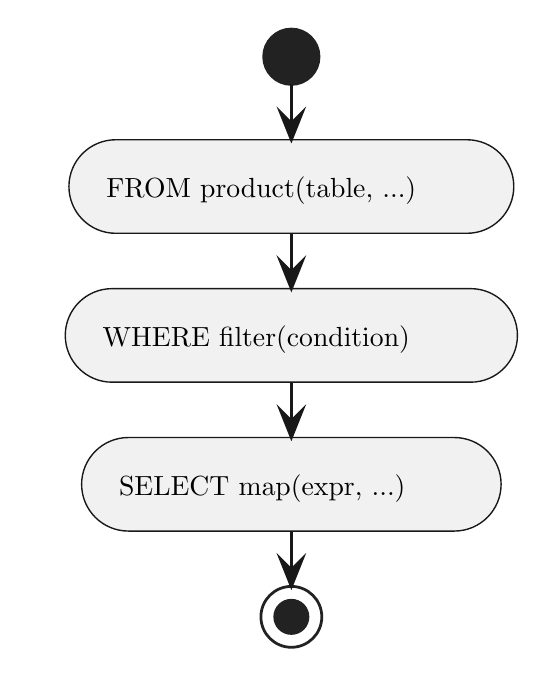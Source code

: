 % generated by Plantuml 1.202.6       
\definecolor{plantucolor0000}{RGB}{34,34,34}
\definecolor{plantucolor0001}{RGB}{241,241,241}
\definecolor{plantucolor0002}{RGB}{24,24,24}
\definecolor{plantucolor0003}{RGB}{0,0,0}
\begin{tikzpicture}[yscale=-1
,pstyle0/.style={color=plantucolor0000,fill=plantucolor0000,line width=1.0pt}
,pstyle1/.style={color=plantucolor0002,fill=plantucolor0001,line width=0.5pt}
,pstyle3/.style={color=plantucolor0002,line width=1.0pt}
,pstyle4/.style={color=plantucolor0002,fill=plantucolor0002,line width=1.0pt}
]
\draw[pstyle0] (92.698pt,20pt) ellipse (10pt and 10pt);
\draw[pstyle1] (12.324pt,66.899pt) arc (180:270:16.899pt) -- (29.224pt,50pt) -- (156.172pt,50pt) arc (270:360:16.899pt) -- (173.071pt,66.899pt) -- (173.071pt,66.899pt) arc (0:90:16.899pt) -- (156.172pt,83.799pt) -- (29.224pt,83.799pt) arc (90:180:16.899pt) -- (12.324pt,66.899pt) -- cycle;
\node at (22.324pt,60pt)[below right,color=black]{ FROM product(table, ...)};
\draw[pstyle1] (11pt,120.698pt) arc (180:270:16.899pt) -- (27.899pt,103.799pt) -- (157.496pt,103.799pt) arc (270:360:16.899pt) -- (174.395pt,120.698pt) -- (174.395pt,120.698pt) arc (0:90:16.899pt) -- (157.496pt,137.598pt) -- (27.899pt,137.598pt) arc (90:180:16.899pt) -- (11pt,120.698pt) -- cycle;
\node at (21pt,113.799pt)[below right,color=black]{ WHERE filter(condition)};
\draw[pstyle1] (16.908pt,174.497pt) arc (180:270:16.899pt) -- (33.807pt,157.598pt) -- (151.588pt,157.598pt) arc (270:360:16.899pt) -- (168.488pt,174.497pt) -- (168.488pt,174.497pt) arc (0:90:16.899pt) -- (151.588pt,191.397pt) -- (33.807pt,191.397pt) arc (90:180:16.899pt) -- (16.908pt,174.497pt) -- cycle;
\node at (26.908pt,167.598pt)[below right,color=black]{ SELECT map(expr, ...)};
\draw[color=plantucolor0000,line width=1.0pt] (92.698pt,222.397pt) ellipse (11pt and 11pt);
\draw[pstyle0] (92.698pt,222.397pt) ellipse (6pt and 6pt);
\draw[pstyle3] (92.698pt,30pt) -- (92.698pt,50pt);
\draw[pstyle4] (88.698pt,40pt) -- (92.698pt,50pt) -- (96.698pt,40pt) -- (92.698pt,44pt) -- cycle;
\draw[pstyle3] (92.698pt,83.799pt) -- (92.698pt,103.799pt);
\draw[pstyle4] (88.698pt,93.799pt) -- (92.698pt,103.799pt) -- (96.698pt,93.799pt) -- (92.698pt,97.799pt) -- cycle;
\draw[pstyle3] (92.698pt,137.598pt) -- (92.698pt,157.598pt);
\draw[pstyle4] (88.698pt,147.598pt) -- (92.698pt,157.598pt) -- (96.698pt,147.598pt) -- (92.698pt,151.598pt) -- cycle;
\draw[pstyle3] (92.698pt,191.397pt) -- (92.698pt,211.397pt);
\draw[pstyle4] (88.698pt,201.397pt) -- (92.698pt,211.397pt) -- (96.698pt,201.397pt) -- (92.698pt,205.397pt) -- cycle;
\end{tikzpicture}
